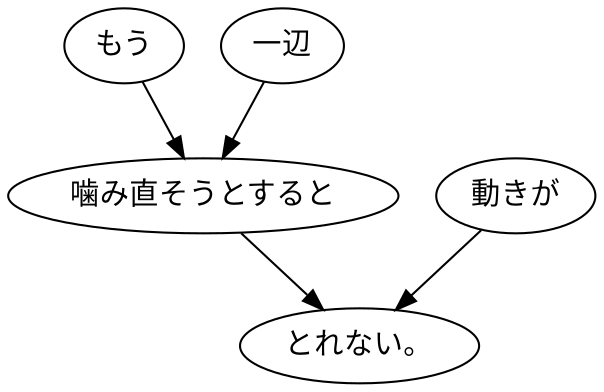 digraph graph593 {
	node0 [label="もう"];
	node1 [label="一辺"];
	node2 [label="噛み直そうとすると"];
	node3 [label="動きが"];
	node4 [label="とれない。"];
	node0 -> node2;
	node1 -> node2;
	node2 -> node4;
	node3 -> node4;
}
